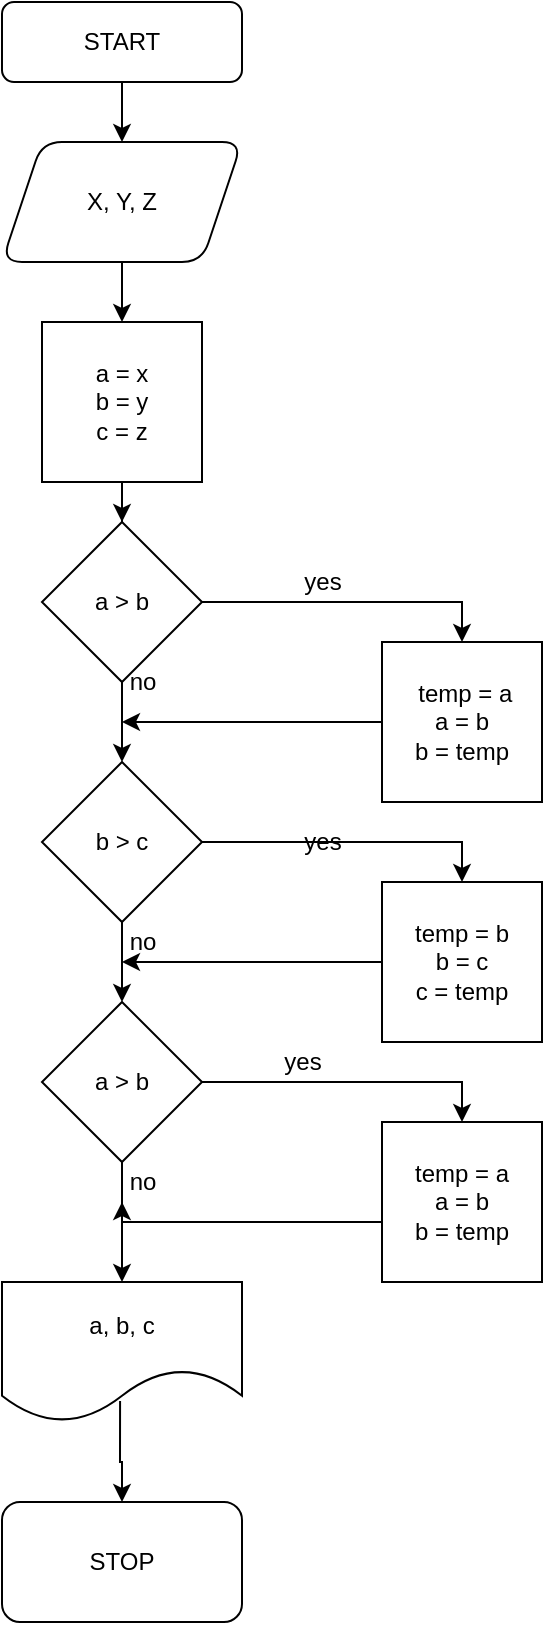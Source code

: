 <mxfile version="20.5.3" type="github">
  <diagram id="6a731a19-8d31-9384-78a2-239565b7b9f0" name="Page-1">
    <mxGraphModel dx="627" dy="1055" grid="1" gridSize="10" guides="1" tooltips="1" connect="1" arrows="1" fold="1" page="1" pageScale="1" pageWidth="1169" pageHeight="827" background="none" math="0" shadow="0">
      <root>
        <mxCell id="0" />
        <mxCell id="1" parent="0" />
        <mxCell id="heLe5dSWJPTTHTUSu2lB-57" value="" style="edgeStyle=orthogonalEdgeStyle;rounded=0;orthogonalLoop=1;jettySize=auto;html=1;" edge="1" parent="1" source="heLe5dSWJPTTHTUSu2lB-55" target="heLe5dSWJPTTHTUSu2lB-56">
          <mxGeometry relative="1" as="geometry" />
        </mxCell>
        <mxCell id="heLe5dSWJPTTHTUSu2lB-55" value="START" style="rounded=1;whiteSpace=wrap;html=1;" vertex="1" parent="1">
          <mxGeometry x="290" width="120" height="40" as="geometry" />
        </mxCell>
        <mxCell id="heLe5dSWJPTTHTUSu2lB-59" value="" style="edgeStyle=orthogonalEdgeStyle;rounded=0;orthogonalLoop=1;jettySize=auto;html=1;" edge="1" parent="1" source="heLe5dSWJPTTHTUSu2lB-56" target="heLe5dSWJPTTHTUSu2lB-58">
          <mxGeometry relative="1" as="geometry" />
        </mxCell>
        <mxCell id="heLe5dSWJPTTHTUSu2lB-56" value="X, Y, Z" style="shape=parallelogram;perimeter=parallelogramPerimeter;whiteSpace=wrap;html=1;fixedSize=1;rounded=1;" vertex="1" parent="1">
          <mxGeometry x="290" y="70" width="120" height="60" as="geometry" />
        </mxCell>
        <mxCell id="heLe5dSWJPTTHTUSu2lB-61" value="" style="edgeStyle=orthogonalEdgeStyle;rounded=0;orthogonalLoop=1;jettySize=auto;html=1;" edge="1" parent="1" source="heLe5dSWJPTTHTUSu2lB-58" target="heLe5dSWJPTTHTUSu2lB-60">
          <mxGeometry relative="1" as="geometry" />
        </mxCell>
        <mxCell id="heLe5dSWJPTTHTUSu2lB-58" value="a = x&lt;br&gt;b = y&lt;br&gt;c = z" style="whiteSpace=wrap;html=1;aspect=fixed;" vertex="1" parent="1">
          <mxGeometry x="310" y="160" width="80" height="80" as="geometry" />
        </mxCell>
        <mxCell id="heLe5dSWJPTTHTUSu2lB-63" value="" style="edgeStyle=orthogonalEdgeStyle;rounded=0;orthogonalLoop=1;jettySize=auto;html=1;" edge="1" parent="1" source="heLe5dSWJPTTHTUSu2lB-60" target="heLe5dSWJPTTHTUSu2lB-62">
          <mxGeometry relative="1" as="geometry" />
        </mxCell>
        <mxCell id="heLe5dSWJPTTHTUSu2lB-78" style="edgeStyle=orthogonalEdgeStyle;rounded=0;orthogonalLoop=1;jettySize=auto;html=1;entryX=0.5;entryY=0;entryDx=0;entryDy=0;" edge="1" parent="1" source="heLe5dSWJPTTHTUSu2lB-60" target="heLe5dSWJPTTHTUSu2lB-73">
          <mxGeometry relative="1" as="geometry" />
        </mxCell>
        <mxCell id="heLe5dSWJPTTHTUSu2lB-60" value="a &amp;gt; b" style="rhombus;whiteSpace=wrap;html=1;" vertex="1" parent="1">
          <mxGeometry x="310" y="260" width="80" height="80" as="geometry" />
        </mxCell>
        <mxCell id="heLe5dSWJPTTHTUSu2lB-65" value="" style="edgeStyle=orthogonalEdgeStyle;rounded=0;orthogonalLoop=1;jettySize=auto;html=1;" edge="1" parent="1" source="heLe5dSWJPTTHTUSu2lB-62" target="heLe5dSWJPTTHTUSu2lB-64">
          <mxGeometry relative="1" as="geometry" />
        </mxCell>
        <mxCell id="heLe5dSWJPTTHTUSu2lB-79" style="edgeStyle=orthogonalEdgeStyle;rounded=0;orthogonalLoop=1;jettySize=auto;html=1;entryX=0.5;entryY=0;entryDx=0;entryDy=0;" edge="1" parent="1" source="heLe5dSWJPTTHTUSu2lB-62" target="heLe5dSWJPTTHTUSu2lB-72">
          <mxGeometry relative="1" as="geometry" />
        </mxCell>
        <mxCell id="heLe5dSWJPTTHTUSu2lB-62" value="b &amp;gt; c" style="rhombus;whiteSpace=wrap;html=1;" vertex="1" parent="1">
          <mxGeometry x="310" y="380" width="80" height="80" as="geometry" />
        </mxCell>
        <mxCell id="heLe5dSWJPTTHTUSu2lB-67" value="" style="edgeStyle=orthogonalEdgeStyle;rounded=0;orthogonalLoop=1;jettySize=auto;html=1;" edge="1" parent="1" source="heLe5dSWJPTTHTUSu2lB-64" target="heLe5dSWJPTTHTUSu2lB-66">
          <mxGeometry relative="1" as="geometry" />
        </mxCell>
        <mxCell id="heLe5dSWJPTTHTUSu2lB-80" style="edgeStyle=orthogonalEdgeStyle;rounded=0;orthogonalLoop=1;jettySize=auto;html=1;entryX=0.5;entryY=0;entryDx=0;entryDy=0;" edge="1" parent="1" source="heLe5dSWJPTTHTUSu2lB-64" target="heLe5dSWJPTTHTUSu2lB-71">
          <mxGeometry relative="1" as="geometry" />
        </mxCell>
        <mxCell id="heLe5dSWJPTTHTUSu2lB-64" value="a &amp;gt; b" style="rhombus;whiteSpace=wrap;html=1;" vertex="1" parent="1">
          <mxGeometry x="310" y="500" width="80" height="80" as="geometry" />
        </mxCell>
        <mxCell id="heLe5dSWJPTTHTUSu2lB-74" value="" style="edgeStyle=orthogonalEdgeStyle;rounded=0;orthogonalLoop=1;jettySize=auto;html=1;exitX=0.492;exitY=0.85;exitDx=0;exitDy=0;exitPerimeter=0;" edge="1" parent="1" source="heLe5dSWJPTTHTUSu2lB-66" target="heLe5dSWJPTTHTUSu2lB-70">
          <mxGeometry relative="1" as="geometry" />
        </mxCell>
        <mxCell id="heLe5dSWJPTTHTUSu2lB-66" value="a, b, c" style="shape=document;whiteSpace=wrap;html=1;boundedLbl=1;size=0.375;" vertex="1" parent="1">
          <mxGeometry x="290" y="640" width="120" height="70" as="geometry" />
        </mxCell>
        <mxCell id="heLe5dSWJPTTHTUSu2lB-70" value="STOP" style="rounded=1;whiteSpace=wrap;html=1;" vertex="1" parent="1">
          <mxGeometry x="290" y="750" width="120" height="60" as="geometry" />
        </mxCell>
        <mxCell id="heLe5dSWJPTTHTUSu2lB-82" style="edgeStyle=orthogonalEdgeStyle;rounded=0;orthogonalLoop=1;jettySize=auto;html=1;" edge="1" parent="1" source="heLe5dSWJPTTHTUSu2lB-71">
          <mxGeometry relative="1" as="geometry">
            <mxPoint x="350" y="600" as="targetPoint" />
            <Array as="points">
              <mxPoint x="350" y="610" />
            </Array>
          </mxGeometry>
        </mxCell>
        <mxCell id="heLe5dSWJPTTHTUSu2lB-71" value="temp = a&lt;br&gt;a = b&lt;br&gt;b = temp" style="whiteSpace=wrap;html=1;aspect=fixed;" vertex="1" parent="1">
          <mxGeometry x="480" y="560" width="80" height="80" as="geometry" />
        </mxCell>
        <mxCell id="heLe5dSWJPTTHTUSu2lB-76" style="edgeStyle=orthogonalEdgeStyle;rounded=0;orthogonalLoop=1;jettySize=auto;html=1;" edge="1" parent="1" source="heLe5dSWJPTTHTUSu2lB-72">
          <mxGeometry relative="1" as="geometry">
            <mxPoint x="350" y="480" as="targetPoint" />
          </mxGeometry>
        </mxCell>
        <mxCell id="heLe5dSWJPTTHTUSu2lB-72" value="temp = b&lt;br&gt;b = c&lt;br&gt;c = temp" style="whiteSpace=wrap;html=1;aspect=fixed;" vertex="1" parent="1">
          <mxGeometry x="480" y="440" width="80" height="80" as="geometry" />
        </mxCell>
        <mxCell id="heLe5dSWJPTTHTUSu2lB-77" value="" style="edgeStyle=orthogonalEdgeStyle;rounded=0;orthogonalLoop=1;jettySize=auto;html=1;" edge="1" parent="1" source="heLe5dSWJPTTHTUSu2lB-73">
          <mxGeometry relative="1" as="geometry">
            <mxPoint x="350" y="360" as="targetPoint" />
          </mxGeometry>
        </mxCell>
        <mxCell id="heLe5dSWJPTTHTUSu2lB-73" value="&amp;nbsp;temp = a&lt;br&gt;a = b&lt;br&gt;b = temp" style="whiteSpace=wrap;html=1;aspect=fixed;" vertex="1" parent="1">
          <mxGeometry x="480" y="320" width="80" height="80" as="geometry" />
        </mxCell>
        <mxCell id="heLe5dSWJPTTHTUSu2lB-83" value="yes" style="text;html=1;align=center;verticalAlign=middle;resizable=0;points=[];autosize=1;strokeColor=none;fillColor=none;" vertex="1" parent="1">
          <mxGeometry x="430" y="275" width="40" height="30" as="geometry" />
        </mxCell>
        <mxCell id="heLe5dSWJPTTHTUSu2lB-84" value="no" style="text;html=1;align=center;verticalAlign=middle;resizable=0;points=[];autosize=1;strokeColor=none;fillColor=none;" vertex="1" parent="1">
          <mxGeometry x="340" y="325" width="40" height="30" as="geometry" />
        </mxCell>
        <mxCell id="heLe5dSWJPTTHTUSu2lB-85" value="no" style="text;html=1;align=center;verticalAlign=middle;resizable=0;points=[];autosize=1;strokeColor=none;fillColor=none;" vertex="1" parent="1">
          <mxGeometry x="340" y="455" width="40" height="30" as="geometry" />
        </mxCell>
        <mxCell id="heLe5dSWJPTTHTUSu2lB-86" value="no" style="text;html=1;align=center;verticalAlign=middle;resizable=0;points=[];autosize=1;strokeColor=none;fillColor=none;" vertex="1" parent="1">
          <mxGeometry x="340" y="575" width="40" height="30" as="geometry" />
        </mxCell>
        <mxCell id="heLe5dSWJPTTHTUSu2lB-87" value="yes" style="text;html=1;align=center;verticalAlign=middle;resizable=0;points=[];autosize=1;strokeColor=none;fillColor=none;" vertex="1" parent="1">
          <mxGeometry x="430" y="405" width="40" height="30" as="geometry" />
        </mxCell>
        <mxCell id="heLe5dSWJPTTHTUSu2lB-88" value="yes" style="text;html=1;align=center;verticalAlign=middle;resizable=0;points=[];autosize=1;strokeColor=none;fillColor=none;" vertex="1" parent="1">
          <mxGeometry x="420" y="515" width="40" height="30" as="geometry" />
        </mxCell>
      </root>
    </mxGraphModel>
  </diagram>
</mxfile>
